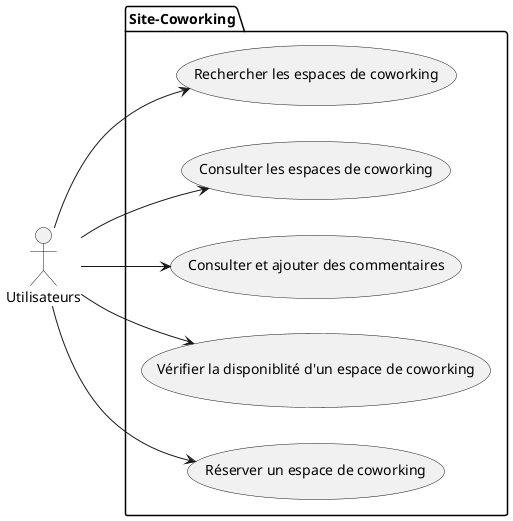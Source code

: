 @startuml
left to right direction
actor Utilisateurs as i
package Site-Coworking {
  usecase "Rechercher les espaces de coworking" as UC1
  usecase "Consulter les espaces de coworking" as UC2
  usecase "Consulter et ajouter des commentaires" as UC3
  usecase "Vérifier la disponiblité d'un espace de coworking" as UC4
  usecase "Réserver un espace de coworking" as UC5
}
i --> UC1
i --> UC2
i --> UC3
i --> UC4
i --> UC5
@enduml